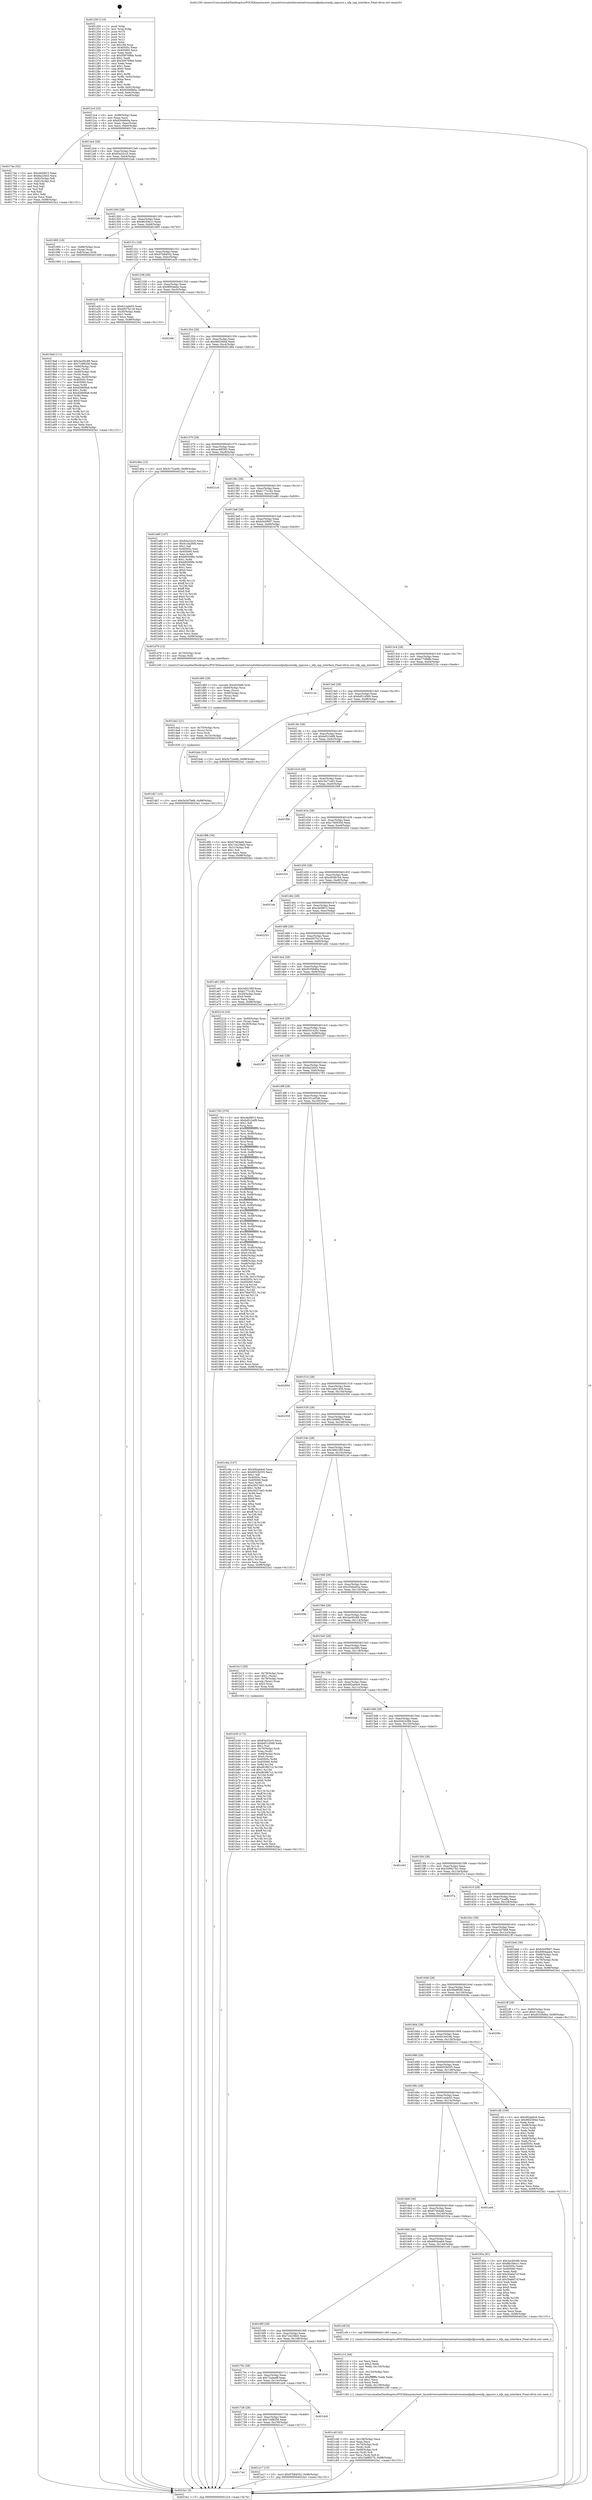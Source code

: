 digraph "0x401250" {
  label = "0x401250 (/mnt/c/Users/mathe/Desktop/tcc/POCII/binaries/extr_linuxdriversnetethernetnetronomenfpnfpcorenfp_cppcore.c_nfp_cpp_interface_Final-ollvm.out::main(0))"
  labelloc = "t"
  node[shape=record]

  Entry [label="",width=0.3,height=0.3,shape=circle,fillcolor=black,style=filled]
  "0x4012c4" [label="{
     0x4012c4 [32]\l
     | [instrs]\l
     &nbsp;&nbsp;0x4012c4 \<+6\>: mov -0x98(%rbp),%eax\l
     &nbsp;&nbsp;0x4012ca \<+2\>: mov %eax,%ecx\l
     &nbsp;&nbsp;0x4012cc \<+6\>: sub $0x82646b0a,%ecx\l
     &nbsp;&nbsp;0x4012d2 \<+6\>: mov %eax,-0xac(%rbp)\l
     &nbsp;&nbsp;0x4012d8 \<+6\>: mov %ecx,-0xb0(%rbp)\l
     &nbsp;&nbsp;0x4012de \<+6\>: je 000000000040174e \<main+0x4fe\>\l
  }"]
  "0x40174e" [label="{
     0x40174e [53]\l
     | [instrs]\l
     &nbsp;&nbsp;0x40174e \<+5\>: mov $0xcfa58f15,%eax\l
     &nbsp;&nbsp;0x401753 \<+5\>: mov $0x9a22643,%ecx\l
     &nbsp;&nbsp;0x401758 \<+6\>: mov -0x92(%rbp),%dl\l
     &nbsp;&nbsp;0x40175e \<+7\>: mov -0x91(%rbp),%sil\l
     &nbsp;&nbsp;0x401765 \<+3\>: mov %dl,%dil\l
     &nbsp;&nbsp;0x401768 \<+3\>: and %sil,%dil\l
     &nbsp;&nbsp;0x40176b \<+3\>: xor %sil,%dl\l
     &nbsp;&nbsp;0x40176e \<+3\>: or %dl,%dil\l
     &nbsp;&nbsp;0x401771 \<+4\>: test $0x1,%dil\l
     &nbsp;&nbsp;0x401775 \<+3\>: cmovne %ecx,%eax\l
     &nbsp;&nbsp;0x401778 \<+6\>: mov %eax,-0x98(%rbp)\l
     &nbsp;&nbsp;0x40177e \<+5\>: jmp 00000000004023a1 \<main+0x1151\>\l
  }"]
  "0x4012e4" [label="{
     0x4012e4 [28]\l
     | [instrs]\l
     &nbsp;&nbsp;0x4012e4 \<+5\>: jmp 00000000004012e9 \<main+0x99\>\l
     &nbsp;&nbsp;0x4012e9 \<+6\>: mov -0xac(%rbp),%eax\l
     &nbsp;&nbsp;0x4012ef \<+5\>: sub $0x83a32cc5,%eax\l
     &nbsp;&nbsp;0x4012f4 \<+6\>: mov %eax,-0xb4(%rbp)\l
     &nbsp;&nbsp;0x4012fa \<+6\>: je 00000000004022ab \<main+0x105b\>\l
  }"]
  "0x4023a1" [label="{
     0x4023a1 [5]\l
     | [instrs]\l
     &nbsp;&nbsp;0x4023a1 \<+5\>: jmp 00000000004012c4 \<main+0x74\>\l
  }"]
  "0x401250" [label="{
     0x401250 [116]\l
     | [instrs]\l
     &nbsp;&nbsp;0x401250 \<+1\>: push %rbp\l
     &nbsp;&nbsp;0x401251 \<+3\>: mov %rsp,%rbp\l
     &nbsp;&nbsp;0x401254 \<+2\>: push %r15\l
     &nbsp;&nbsp;0x401256 \<+2\>: push %r14\l
     &nbsp;&nbsp;0x401258 \<+2\>: push %r13\l
     &nbsp;&nbsp;0x40125a \<+2\>: push %r12\l
     &nbsp;&nbsp;0x40125c \<+1\>: push %rbx\l
     &nbsp;&nbsp;0x40125d \<+7\>: sub $0x168,%rsp\l
     &nbsp;&nbsp;0x401264 \<+7\>: mov 0x40505c,%eax\l
     &nbsp;&nbsp;0x40126b \<+7\>: mov 0x405060,%ecx\l
     &nbsp;&nbsp;0x401272 \<+2\>: mov %eax,%edx\l
     &nbsp;&nbsp;0x401274 \<+6\>: sub $0x509769bb,%edx\l
     &nbsp;&nbsp;0x40127a \<+3\>: sub $0x1,%edx\l
     &nbsp;&nbsp;0x40127d \<+6\>: add $0x509769bb,%edx\l
     &nbsp;&nbsp;0x401283 \<+3\>: imul %edx,%eax\l
     &nbsp;&nbsp;0x401286 \<+3\>: and $0x1,%eax\l
     &nbsp;&nbsp;0x401289 \<+3\>: cmp $0x0,%eax\l
     &nbsp;&nbsp;0x40128c \<+4\>: sete %r8b\l
     &nbsp;&nbsp;0x401290 \<+4\>: and $0x1,%r8b\l
     &nbsp;&nbsp;0x401294 \<+7\>: mov %r8b,-0x92(%rbp)\l
     &nbsp;&nbsp;0x40129b \<+3\>: cmp $0xa,%ecx\l
     &nbsp;&nbsp;0x40129e \<+4\>: setl %r8b\l
     &nbsp;&nbsp;0x4012a2 \<+4\>: and $0x1,%r8b\l
     &nbsp;&nbsp;0x4012a6 \<+7\>: mov %r8b,-0x91(%rbp)\l
     &nbsp;&nbsp;0x4012ad \<+10\>: movl $0x82646b0a,-0x98(%rbp)\l
     &nbsp;&nbsp;0x4012b7 \<+6\>: mov %edi,-0x9c(%rbp)\l
     &nbsp;&nbsp;0x4012bd \<+7\>: mov %rsi,-0xa8(%rbp)\l
  }"]
  Exit [label="",width=0.3,height=0.3,shape=circle,fillcolor=black,style=filled,peripheries=2]
  "0x4022ab" [label="{
     0x4022ab\l
  }", style=dashed]
  "0x401300" [label="{
     0x401300 [28]\l
     | [instrs]\l
     &nbsp;&nbsp;0x401300 \<+5\>: jmp 0000000000401305 \<main+0xb5\>\l
     &nbsp;&nbsp;0x401305 \<+6\>: mov -0xac(%rbp),%eax\l
     &nbsp;&nbsp;0x40130b \<+5\>: sub $0x86c59a1c,%eax\l
     &nbsp;&nbsp;0x401310 \<+6\>: mov %eax,-0xb8(%rbp)\l
     &nbsp;&nbsp;0x401316 \<+6\>: je 0000000000401995 \<main+0x745\>\l
  }"]
  "0x401db7" [label="{
     0x401db7 [15]\l
     | [instrs]\l
     &nbsp;&nbsp;0x401db7 \<+10\>: movl $0x5e3d7b68,-0x98(%rbp)\l
     &nbsp;&nbsp;0x401dc1 \<+5\>: jmp 00000000004023a1 \<main+0x1151\>\l
  }"]
  "0x401995" [label="{
     0x401995 [19]\l
     | [instrs]\l
     &nbsp;&nbsp;0x401995 \<+7\>: mov -0x88(%rbp),%rax\l
     &nbsp;&nbsp;0x40199c \<+3\>: mov (%rax),%rax\l
     &nbsp;&nbsp;0x40199f \<+4\>: mov 0x8(%rax),%rdi\l
     &nbsp;&nbsp;0x4019a3 \<+5\>: call 0000000000401060 \<atoi@plt\>\l
     | [calls]\l
     &nbsp;&nbsp;0x401060 \{1\} (unknown)\l
  }"]
  "0x40131c" [label="{
     0x40131c [28]\l
     | [instrs]\l
     &nbsp;&nbsp;0x40131c \<+5\>: jmp 0000000000401321 \<main+0xd1\>\l
     &nbsp;&nbsp;0x401321 \<+6\>: mov -0xac(%rbp),%eax\l
     &nbsp;&nbsp;0x401327 \<+5\>: sub $0x97b84552,%eax\l
     &nbsp;&nbsp;0x40132c \<+6\>: mov %eax,-0xbc(%rbp)\l
     &nbsp;&nbsp;0x401332 \<+6\>: je 0000000000401a26 \<main+0x7d6\>\l
  }"]
  "0x401da2" [label="{
     0x401da2 [21]\l
     | [instrs]\l
     &nbsp;&nbsp;0x401da2 \<+4\>: mov -0x70(%rbp),%rcx\l
     &nbsp;&nbsp;0x401da6 \<+3\>: mov (%rcx),%rcx\l
     &nbsp;&nbsp;0x401da9 \<+3\>: mov %rcx,%rdi\l
     &nbsp;&nbsp;0x401dac \<+6\>: mov %eax,-0x15c(%rbp)\l
     &nbsp;&nbsp;0x401db2 \<+5\>: call 0000000000401030 \<free@plt\>\l
     | [calls]\l
     &nbsp;&nbsp;0x401030 \{1\} (unknown)\l
  }"]
  "0x401a26" [label="{
     0x401a26 [30]\l
     | [instrs]\l
     &nbsp;&nbsp;0x401a26 \<+5\>: mov $0x61cede55,%eax\l
     &nbsp;&nbsp;0x401a2b \<+5\>: mov $0xd507b119,%ecx\l
     &nbsp;&nbsp;0x401a30 \<+3\>: mov -0x30(%rbp),%edx\l
     &nbsp;&nbsp;0x401a33 \<+3\>: cmp $0x1,%edx\l
     &nbsp;&nbsp;0x401a36 \<+3\>: cmovl %ecx,%eax\l
     &nbsp;&nbsp;0x401a39 \<+6\>: mov %eax,-0x98(%rbp)\l
     &nbsp;&nbsp;0x401a3f \<+5\>: jmp 00000000004023a1 \<main+0x1151\>\l
  }"]
  "0x401338" [label="{
     0x401338 [28]\l
     | [instrs]\l
     &nbsp;&nbsp;0x401338 \<+5\>: jmp 000000000040133d \<main+0xed\>\l
     &nbsp;&nbsp;0x40133d \<+6\>: mov -0xac(%rbp),%eax\l
     &nbsp;&nbsp;0x401343 \<+5\>: sub $0x9f50abbe,%eax\l
     &nbsp;&nbsp;0x401348 \<+6\>: mov %eax,-0xc0(%rbp)\l
     &nbsp;&nbsp;0x40134e \<+6\>: je 0000000000401e8c \<main+0xc3c\>\l
  }"]
  "0x401d85" [label="{
     0x401d85 [29]\l
     | [instrs]\l
     &nbsp;&nbsp;0x401d85 \<+10\>: movabs $0x4030d6,%rdi\l
     &nbsp;&nbsp;0x401d8f \<+4\>: mov -0x60(%rbp),%rcx\l
     &nbsp;&nbsp;0x401d93 \<+2\>: mov %eax,(%rcx)\l
     &nbsp;&nbsp;0x401d95 \<+4\>: mov -0x60(%rbp),%rcx\l
     &nbsp;&nbsp;0x401d99 \<+2\>: mov (%rcx),%esi\l
     &nbsp;&nbsp;0x401d9b \<+2\>: mov $0x0,%al\l
     &nbsp;&nbsp;0x401d9d \<+5\>: call 0000000000401040 \<printf@plt\>\l
     | [calls]\l
     &nbsp;&nbsp;0x401040 \{1\} (unknown)\l
  }"]
  "0x401e8c" [label="{
     0x401e8c\l
  }", style=dashed]
  "0x401354" [label="{
     0x401354 [28]\l
     | [instrs]\l
     &nbsp;&nbsp;0x401354 \<+5\>: jmp 0000000000401359 \<main+0x109\>\l
     &nbsp;&nbsp;0x401359 \<+6\>: mov -0xac(%rbp),%eax\l
     &nbsp;&nbsp;0x40135f \<+5\>: sub $0x9fd2584d,%eax\l
     &nbsp;&nbsp;0x401364 \<+6\>: mov %eax,-0xc4(%rbp)\l
     &nbsp;&nbsp;0x40136a \<+6\>: je 0000000000401d6a \<main+0xb1a\>\l
  }"]
  "0x401c40" [label="{
     0x401c40 [42]\l
     | [instrs]\l
     &nbsp;&nbsp;0x401c40 \<+6\>: mov -0x158(%rbp),%ecx\l
     &nbsp;&nbsp;0x401c46 \<+3\>: imul %eax,%ecx\l
     &nbsp;&nbsp;0x401c49 \<+4\>: mov -0x70(%rbp),%rdi\l
     &nbsp;&nbsp;0x401c4d \<+3\>: mov (%rdi),%rdi\l
     &nbsp;&nbsp;0x401c50 \<+4\>: mov -0x68(%rbp),%r8\l
     &nbsp;&nbsp;0x401c54 \<+3\>: movslq (%r8),%r8\l
     &nbsp;&nbsp;0x401c57 \<+4\>: mov %ecx,(%rdi,%r8,4)\l
     &nbsp;&nbsp;0x401c5b \<+10\>: movl $0x1b689276,-0x98(%rbp)\l
     &nbsp;&nbsp;0x401c65 \<+5\>: jmp 00000000004023a1 \<main+0x1151\>\l
  }"]
  "0x401d6a" [label="{
     0x401d6a [15]\l
     | [instrs]\l
     &nbsp;&nbsp;0x401d6a \<+10\>: movl $0x5c72ce9b,-0x98(%rbp)\l
     &nbsp;&nbsp;0x401d74 \<+5\>: jmp 00000000004023a1 \<main+0x1151\>\l
  }"]
  "0x401370" [label="{
     0x401370 [28]\l
     | [instrs]\l
     &nbsp;&nbsp;0x401370 \<+5\>: jmp 0000000000401375 \<main+0x125\>\l
     &nbsp;&nbsp;0x401375 \<+6\>: mov -0xac(%rbp),%eax\l
     &nbsp;&nbsp;0x40137b \<+5\>: sub $0xac48f283,%eax\l
     &nbsp;&nbsp;0x401380 \<+6\>: mov %eax,-0xc8(%rbp)\l
     &nbsp;&nbsp;0x401386 \<+6\>: je 00000000004021cd \<main+0xf7d\>\l
  }"]
  "0x401c14" [label="{
     0x401c14 [44]\l
     | [instrs]\l
     &nbsp;&nbsp;0x401c14 \<+2\>: xor %ecx,%ecx\l
     &nbsp;&nbsp;0x401c16 \<+5\>: mov $0x2,%edx\l
     &nbsp;&nbsp;0x401c1b \<+6\>: mov %edx,-0x154(%rbp)\l
     &nbsp;&nbsp;0x401c21 \<+1\>: cltd\l
     &nbsp;&nbsp;0x401c22 \<+6\>: mov -0x154(%rbp),%esi\l
     &nbsp;&nbsp;0x401c28 \<+2\>: idiv %esi\l
     &nbsp;&nbsp;0x401c2a \<+6\>: imul $0xfffffffe,%edx,%edx\l
     &nbsp;&nbsp;0x401c30 \<+3\>: sub $0x1,%ecx\l
     &nbsp;&nbsp;0x401c33 \<+2\>: sub %ecx,%edx\l
     &nbsp;&nbsp;0x401c35 \<+6\>: mov %edx,-0x158(%rbp)\l
     &nbsp;&nbsp;0x401c3b \<+5\>: call 0000000000401160 \<next_i\>\l
     | [calls]\l
     &nbsp;&nbsp;0x401160 \{1\} (/mnt/c/Users/mathe/Desktop/tcc/POCII/binaries/extr_linuxdriversnetethernetnetronomenfpnfpcorenfp_cppcore.c_nfp_cpp_interface_Final-ollvm.out::next_i)\l
  }"]
  "0x4021cd" [label="{
     0x4021cd\l
  }", style=dashed]
  "0x40138c" [label="{
     0x40138c [28]\l
     | [instrs]\l
     &nbsp;&nbsp;0x40138c \<+5\>: jmp 0000000000401391 \<main+0x141\>\l
     &nbsp;&nbsp;0x401391 \<+6\>: mov -0xac(%rbp),%eax\l
     &nbsp;&nbsp;0x401397 \<+5\>: sub $0xb177c182,%eax\l
     &nbsp;&nbsp;0x40139c \<+6\>: mov %eax,-0xcc(%rbp)\l
     &nbsp;&nbsp;0x4013a2 \<+6\>: je 0000000000401a80 \<main+0x830\>\l
  }"]
  "0x401b30" [label="{
     0x401b30 [172]\l
     | [instrs]\l
     &nbsp;&nbsp;0x401b30 \<+5\>: mov $0x83a32cc5,%ecx\l
     &nbsp;&nbsp;0x401b35 \<+5\>: mov $0xbd514569,%edx\l
     &nbsp;&nbsp;0x401b3a \<+3\>: mov $0x1,%sil\l
     &nbsp;&nbsp;0x401b3d \<+4\>: mov -0x70(%rbp),%rdi\l
     &nbsp;&nbsp;0x401b41 \<+3\>: mov %rax,(%rdi)\l
     &nbsp;&nbsp;0x401b44 \<+4\>: mov -0x68(%rbp),%rax\l
     &nbsp;&nbsp;0x401b48 \<+6\>: movl $0x0,(%rax)\l
     &nbsp;&nbsp;0x401b4e \<+8\>: mov 0x40505c,%r8d\l
     &nbsp;&nbsp;0x401b56 \<+8\>: mov 0x405060,%r9d\l
     &nbsp;&nbsp;0x401b5e \<+3\>: mov %r8d,%r10d\l
     &nbsp;&nbsp;0x401b61 \<+7\>: add $0xd639b7c2,%r10d\l
     &nbsp;&nbsp;0x401b68 \<+4\>: sub $0x1,%r10d\l
     &nbsp;&nbsp;0x401b6c \<+7\>: sub $0xd639b7c2,%r10d\l
     &nbsp;&nbsp;0x401b73 \<+4\>: imul %r10d,%r8d\l
     &nbsp;&nbsp;0x401b77 \<+4\>: and $0x1,%r8d\l
     &nbsp;&nbsp;0x401b7b \<+4\>: cmp $0x0,%r8d\l
     &nbsp;&nbsp;0x401b7f \<+4\>: sete %r11b\l
     &nbsp;&nbsp;0x401b83 \<+4\>: cmp $0xa,%r9d\l
     &nbsp;&nbsp;0x401b87 \<+3\>: setl %bl\l
     &nbsp;&nbsp;0x401b8a \<+3\>: mov %r11b,%r14b\l
     &nbsp;&nbsp;0x401b8d \<+4\>: xor $0xff,%r14b\l
     &nbsp;&nbsp;0x401b91 \<+3\>: mov %bl,%r15b\l
     &nbsp;&nbsp;0x401b94 \<+4\>: xor $0xff,%r15b\l
     &nbsp;&nbsp;0x401b98 \<+4\>: xor $0x1,%sil\l
     &nbsp;&nbsp;0x401b9c \<+3\>: mov %r14b,%r12b\l
     &nbsp;&nbsp;0x401b9f \<+4\>: and $0xff,%r12b\l
     &nbsp;&nbsp;0x401ba3 \<+3\>: and %sil,%r11b\l
     &nbsp;&nbsp;0x401ba6 \<+3\>: mov %r15b,%r13b\l
     &nbsp;&nbsp;0x401ba9 \<+4\>: and $0xff,%r13b\l
     &nbsp;&nbsp;0x401bad \<+3\>: and %sil,%bl\l
     &nbsp;&nbsp;0x401bb0 \<+3\>: or %r11b,%r12b\l
     &nbsp;&nbsp;0x401bb3 \<+3\>: or %bl,%r13b\l
     &nbsp;&nbsp;0x401bb6 \<+3\>: xor %r13b,%r12b\l
     &nbsp;&nbsp;0x401bb9 \<+3\>: or %r15b,%r14b\l
     &nbsp;&nbsp;0x401bbc \<+4\>: xor $0xff,%r14b\l
     &nbsp;&nbsp;0x401bc0 \<+4\>: or $0x1,%sil\l
     &nbsp;&nbsp;0x401bc4 \<+3\>: and %sil,%r14b\l
     &nbsp;&nbsp;0x401bc7 \<+3\>: or %r14b,%r12b\l
     &nbsp;&nbsp;0x401bca \<+4\>: test $0x1,%r12b\l
     &nbsp;&nbsp;0x401bce \<+3\>: cmovne %edx,%ecx\l
     &nbsp;&nbsp;0x401bd1 \<+6\>: mov %ecx,-0x98(%rbp)\l
     &nbsp;&nbsp;0x401bd7 \<+5\>: jmp 00000000004023a1 \<main+0x1151\>\l
  }"]
  "0x401a80" [label="{
     0x401a80 [147]\l
     | [instrs]\l
     &nbsp;&nbsp;0x401a80 \<+5\>: mov $0x83a32cc5,%eax\l
     &nbsp;&nbsp;0x401a85 \<+5\>: mov $0x41da26f4,%ecx\l
     &nbsp;&nbsp;0x401a8a \<+2\>: mov $0x1,%dl\l
     &nbsp;&nbsp;0x401a8c \<+7\>: mov 0x40505c,%esi\l
     &nbsp;&nbsp;0x401a93 \<+7\>: mov 0x405060,%edi\l
     &nbsp;&nbsp;0x401a9a \<+3\>: mov %esi,%r8d\l
     &nbsp;&nbsp;0x401a9d \<+7\>: add $0xbf05098c,%r8d\l
     &nbsp;&nbsp;0x401aa4 \<+4\>: sub $0x1,%r8d\l
     &nbsp;&nbsp;0x401aa8 \<+7\>: sub $0xbf05098c,%r8d\l
     &nbsp;&nbsp;0x401aaf \<+4\>: imul %r8d,%esi\l
     &nbsp;&nbsp;0x401ab3 \<+3\>: and $0x1,%esi\l
     &nbsp;&nbsp;0x401ab6 \<+3\>: cmp $0x0,%esi\l
     &nbsp;&nbsp;0x401ab9 \<+4\>: sete %r9b\l
     &nbsp;&nbsp;0x401abd \<+3\>: cmp $0xa,%edi\l
     &nbsp;&nbsp;0x401ac0 \<+4\>: setl %r10b\l
     &nbsp;&nbsp;0x401ac4 \<+3\>: mov %r9b,%r11b\l
     &nbsp;&nbsp;0x401ac7 \<+4\>: xor $0xff,%r11b\l
     &nbsp;&nbsp;0x401acb \<+3\>: mov %r10b,%bl\l
     &nbsp;&nbsp;0x401ace \<+3\>: xor $0xff,%bl\l
     &nbsp;&nbsp;0x401ad1 \<+3\>: xor $0x0,%dl\l
     &nbsp;&nbsp;0x401ad4 \<+3\>: mov %r11b,%r14b\l
     &nbsp;&nbsp;0x401ad7 \<+4\>: and $0x0,%r14b\l
     &nbsp;&nbsp;0x401adb \<+3\>: and %dl,%r9b\l
     &nbsp;&nbsp;0x401ade \<+3\>: mov %bl,%r15b\l
     &nbsp;&nbsp;0x401ae1 \<+4\>: and $0x0,%r15b\l
     &nbsp;&nbsp;0x401ae5 \<+3\>: and %dl,%r10b\l
     &nbsp;&nbsp;0x401ae8 \<+3\>: or %r9b,%r14b\l
     &nbsp;&nbsp;0x401aeb \<+3\>: or %r10b,%r15b\l
     &nbsp;&nbsp;0x401aee \<+3\>: xor %r15b,%r14b\l
     &nbsp;&nbsp;0x401af1 \<+3\>: or %bl,%r11b\l
     &nbsp;&nbsp;0x401af4 \<+4\>: xor $0xff,%r11b\l
     &nbsp;&nbsp;0x401af8 \<+3\>: or $0x0,%dl\l
     &nbsp;&nbsp;0x401afb \<+3\>: and %dl,%r11b\l
     &nbsp;&nbsp;0x401afe \<+3\>: or %r11b,%r14b\l
     &nbsp;&nbsp;0x401b01 \<+4\>: test $0x1,%r14b\l
     &nbsp;&nbsp;0x401b05 \<+3\>: cmovne %ecx,%eax\l
     &nbsp;&nbsp;0x401b08 \<+6\>: mov %eax,-0x98(%rbp)\l
     &nbsp;&nbsp;0x401b0e \<+5\>: jmp 00000000004023a1 \<main+0x1151\>\l
  }"]
  "0x4013a8" [label="{
     0x4013a8 [28]\l
     | [instrs]\l
     &nbsp;&nbsp;0x4013a8 \<+5\>: jmp 00000000004013ad \<main+0x15d\>\l
     &nbsp;&nbsp;0x4013ad \<+6\>: mov -0xac(%rbp),%eax\l
     &nbsp;&nbsp;0x4013b3 \<+5\>: sub $0xb5e5f607,%eax\l
     &nbsp;&nbsp;0x4013b8 \<+6\>: mov %eax,-0xd0(%rbp)\l
     &nbsp;&nbsp;0x4013be \<+6\>: je 0000000000401d79 \<main+0xb29\>\l
  }"]
  "0x401744" [label="{
     0x401744\l
  }", style=dashed]
  "0x401d79" [label="{
     0x401d79 [12]\l
     | [instrs]\l
     &nbsp;&nbsp;0x401d79 \<+4\>: mov -0x70(%rbp),%rax\l
     &nbsp;&nbsp;0x401d7d \<+3\>: mov (%rax),%rdi\l
     &nbsp;&nbsp;0x401d80 \<+5\>: call 0000000000401240 \<nfp_cpp_interface\>\l
     | [calls]\l
     &nbsp;&nbsp;0x401240 \{1\} (/mnt/c/Users/mathe/Desktop/tcc/POCII/binaries/extr_linuxdriversnetethernetnetronomenfpnfpcorenfp_cppcore.c_nfp_cpp_interface_Final-ollvm.out::nfp_cpp_interface)\l
  }"]
  "0x4013c4" [label="{
     0x4013c4 [28]\l
     | [instrs]\l
     &nbsp;&nbsp;0x4013c4 \<+5\>: jmp 00000000004013c9 \<main+0x179\>\l
     &nbsp;&nbsp;0x4013c9 \<+6\>: mov -0xac(%rbp),%eax\l
     &nbsp;&nbsp;0x4013cf \<+5\>: sub $0xb773fb8b,%eax\l
     &nbsp;&nbsp;0x4013d4 \<+6\>: mov %eax,-0xd4(%rbp)\l
     &nbsp;&nbsp;0x4013da \<+6\>: je 000000000040212e \<main+0xede\>\l
  }"]
  "0x401a17" [label="{
     0x401a17 [15]\l
     | [instrs]\l
     &nbsp;&nbsp;0x401a17 \<+10\>: movl $0x97b84552,-0x98(%rbp)\l
     &nbsp;&nbsp;0x401a21 \<+5\>: jmp 00000000004023a1 \<main+0x1151\>\l
  }"]
  "0x40212e" [label="{
     0x40212e\l
  }", style=dashed]
  "0x4013e0" [label="{
     0x4013e0 [28]\l
     | [instrs]\l
     &nbsp;&nbsp;0x4013e0 \<+5\>: jmp 00000000004013e5 \<main+0x195\>\l
     &nbsp;&nbsp;0x4013e5 \<+6\>: mov -0xac(%rbp),%eax\l
     &nbsp;&nbsp;0x4013eb \<+5\>: sub $0xbd514569,%eax\l
     &nbsp;&nbsp;0x4013f0 \<+6\>: mov %eax,-0xd8(%rbp)\l
     &nbsp;&nbsp;0x4013f6 \<+6\>: je 0000000000401bdc \<main+0x98c\>\l
  }"]
  "0x401728" [label="{
     0x401728 [28]\l
     | [instrs]\l
     &nbsp;&nbsp;0x401728 \<+5\>: jmp 000000000040172d \<main+0x4dd\>\l
     &nbsp;&nbsp;0x40172d \<+6\>: mov -0xac(%rbp),%eax\l
     &nbsp;&nbsp;0x401733 \<+5\>: sub $0x7c4f8358,%eax\l
     &nbsp;&nbsp;0x401738 \<+6\>: mov %eax,-0x150(%rbp)\l
     &nbsp;&nbsp;0x40173e \<+6\>: je 0000000000401a17 \<main+0x7c7\>\l
  }"]
  "0x401bdc" [label="{
     0x401bdc [15]\l
     | [instrs]\l
     &nbsp;&nbsp;0x401bdc \<+10\>: movl $0x5c72ce9b,-0x98(%rbp)\l
     &nbsp;&nbsp;0x401be6 \<+5\>: jmp 00000000004023a1 \<main+0x1151\>\l
  }"]
  "0x4013fc" [label="{
     0x4013fc [28]\l
     | [instrs]\l
     &nbsp;&nbsp;0x4013fc \<+5\>: jmp 0000000000401401 \<main+0x1b1\>\l
     &nbsp;&nbsp;0x401401 \<+6\>: mov -0xac(%rbp),%eax\l
     &nbsp;&nbsp;0x401407 \<+5\>: sub $0xbd51b4f9,%eax\l
     &nbsp;&nbsp;0x40140c \<+6\>: mov %eax,-0xdc(%rbp)\l
     &nbsp;&nbsp;0x401412 \<+6\>: je 00000000004018fb \<main+0x6ab\>\l
  }"]
  "0x401dc6" [label="{
     0x401dc6\l
  }", style=dashed]
  "0x4018fb" [label="{
     0x4018fb [30]\l
     | [instrs]\l
     &nbsp;&nbsp;0x4018fb \<+5\>: mov $0x67464afd,%eax\l
     &nbsp;&nbsp;0x401900 \<+5\>: mov $0x724238d3,%ecx\l
     &nbsp;&nbsp;0x401905 \<+3\>: mov -0x31(%rbp),%dl\l
     &nbsp;&nbsp;0x401908 \<+3\>: test $0x1,%dl\l
     &nbsp;&nbsp;0x40190b \<+3\>: cmovne %ecx,%eax\l
     &nbsp;&nbsp;0x40190e \<+6\>: mov %eax,-0x98(%rbp)\l
     &nbsp;&nbsp;0x401914 \<+5\>: jmp 00000000004023a1 \<main+0x1151\>\l
  }"]
  "0x401418" [label="{
     0x401418 [28]\l
     | [instrs]\l
     &nbsp;&nbsp;0x401418 \<+5\>: jmp 000000000040141d \<main+0x1cd\>\l
     &nbsp;&nbsp;0x40141d \<+6\>: mov -0xac(%rbp),%eax\l
     &nbsp;&nbsp;0x401423 \<+5\>: sub $0xc5a71a83,%eax\l
     &nbsp;&nbsp;0x401428 \<+6\>: mov %eax,-0xe0(%rbp)\l
     &nbsp;&nbsp;0x40142e \<+6\>: je 0000000000401f06 \<main+0xcb6\>\l
  }"]
  "0x40170c" [label="{
     0x40170c [28]\l
     | [instrs]\l
     &nbsp;&nbsp;0x40170c \<+5\>: jmp 0000000000401711 \<main+0x4c1\>\l
     &nbsp;&nbsp;0x401711 \<+6\>: mov -0xac(%rbp),%eax\l
     &nbsp;&nbsp;0x401717 \<+5\>: sub $0x72a4aeff,%eax\l
     &nbsp;&nbsp;0x40171c \<+6\>: mov %eax,-0x14c(%rbp)\l
     &nbsp;&nbsp;0x401722 \<+6\>: je 0000000000401dc6 \<main+0xb76\>\l
  }"]
  "0x401f06" [label="{
     0x401f06\l
  }", style=dashed]
  "0x401434" [label="{
     0x401434 [28]\l
     | [instrs]\l
     &nbsp;&nbsp;0x401434 \<+5\>: jmp 0000000000401439 \<main+0x1e9\>\l
     &nbsp;&nbsp;0x401439 \<+6\>: mov -0xac(%rbp),%eax\l
     &nbsp;&nbsp;0x40143f \<+5\>: sub $0xc7b0930d,%eax\l
     &nbsp;&nbsp;0x401444 \<+6\>: mov %eax,-0xe4(%rbp)\l
     &nbsp;&nbsp;0x40144a \<+6\>: je 0000000000401f24 \<main+0xcd4\>\l
  }"]
  "0x401919" [label="{
     0x401919\l
  }", style=dashed]
  "0x401f24" [label="{
     0x401f24\l
  }", style=dashed]
  "0x401450" [label="{
     0x401450 [28]\l
     | [instrs]\l
     &nbsp;&nbsp;0x401450 \<+5\>: jmp 0000000000401455 \<main+0x205\>\l
     &nbsp;&nbsp;0x401455 \<+6\>: mov -0xac(%rbp),%eax\l
     &nbsp;&nbsp;0x40145b \<+5\>: sub $0xc830b7e4,%eax\l
     &nbsp;&nbsp;0x401460 \<+6\>: mov %eax,-0xe8(%rbp)\l
     &nbsp;&nbsp;0x401466 \<+6\>: je 00000000004021eb \<main+0xf9b\>\l
  }"]
  "0x4016f0" [label="{
     0x4016f0 [28]\l
     | [instrs]\l
     &nbsp;&nbsp;0x4016f0 \<+5\>: jmp 00000000004016f5 \<main+0x4a5\>\l
     &nbsp;&nbsp;0x4016f5 \<+6\>: mov -0xac(%rbp),%eax\l
     &nbsp;&nbsp;0x4016fb \<+5\>: sub $0x724238d3,%eax\l
     &nbsp;&nbsp;0x401700 \<+6\>: mov %eax,-0x148(%rbp)\l
     &nbsp;&nbsp;0x401706 \<+6\>: je 0000000000401919 \<main+0x6c9\>\l
  }"]
  "0x4021eb" [label="{
     0x4021eb\l
  }", style=dashed]
  "0x40146c" [label="{
     0x40146c [28]\l
     | [instrs]\l
     &nbsp;&nbsp;0x40146c \<+5\>: jmp 0000000000401471 \<main+0x221\>\l
     &nbsp;&nbsp;0x401471 \<+6\>: mov -0xac(%rbp),%eax\l
     &nbsp;&nbsp;0x401477 \<+5\>: sub $0xcfa58f15,%eax\l
     &nbsp;&nbsp;0x40147c \<+6\>: mov %eax,-0xec(%rbp)\l
     &nbsp;&nbsp;0x401482 \<+6\>: je 0000000000402233 \<main+0xfe3\>\l
  }"]
  "0x401c0f" [label="{
     0x401c0f [5]\l
     | [instrs]\l
     &nbsp;&nbsp;0x401c0f \<+5\>: call 0000000000401160 \<next_i\>\l
     | [calls]\l
     &nbsp;&nbsp;0x401160 \{1\} (/mnt/c/Users/mathe/Desktop/tcc/POCII/binaries/extr_linuxdriversnetethernetnetronomenfpnfpcorenfp_cppcore.c_nfp_cpp_interface_Final-ollvm.out::next_i)\l
  }"]
  "0x402233" [label="{
     0x402233\l
  }", style=dashed]
  "0x401488" [label="{
     0x401488 [28]\l
     | [instrs]\l
     &nbsp;&nbsp;0x401488 \<+5\>: jmp 000000000040148d \<main+0x23d\>\l
     &nbsp;&nbsp;0x40148d \<+6\>: mov -0xac(%rbp),%eax\l
     &nbsp;&nbsp;0x401493 \<+5\>: sub $0xd507b119,%eax\l
     &nbsp;&nbsp;0x401498 \<+6\>: mov %eax,-0xf0(%rbp)\l
     &nbsp;&nbsp;0x40149e \<+6\>: je 0000000000401a62 \<main+0x812\>\l
  }"]
  "0x4019a8" [label="{
     0x4019a8 [111]\l
     | [instrs]\l
     &nbsp;&nbsp;0x4019a8 \<+5\>: mov $0x3ac95c89,%ecx\l
     &nbsp;&nbsp;0x4019ad \<+5\>: mov $0x7c4f8358,%edx\l
     &nbsp;&nbsp;0x4019b2 \<+4\>: mov -0x80(%rbp),%rdi\l
     &nbsp;&nbsp;0x4019b6 \<+2\>: mov %eax,(%rdi)\l
     &nbsp;&nbsp;0x4019b8 \<+4\>: mov -0x80(%rbp),%rdi\l
     &nbsp;&nbsp;0x4019bc \<+2\>: mov (%rdi),%eax\l
     &nbsp;&nbsp;0x4019be \<+3\>: mov %eax,-0x30(%rbp)\l
     &nbsp;&nbsp;0x4019c1 \<+7\>: mov 0x40505c,%eax\l
     &nbsp;&nbsp;0x4019c8 \<+7\>: mov 0x405060,%esi\l
     &nbsp;&nbsp;0x4019cf \<+3\>: mov %eax,%r8d\l
     &nbsp;&nbsp;0x4019d2 \<+7\>: add $0xd2b60fa8,%r8d\l
     &nbsp;&nbsp;0x4019d9 \<+4\>: sub $0x1,%r8d\l
     &nbsp;&nbsp;0x4019dd \<+7\>: sub $0xd2b60fa8,%r8d\l
     &nbsp;&nbsp;0x4019e4 \<+4\>: imul %r8d,%eax\l
     &nbsp;&nbsp;0x4019e8 \<+3\>: and $0x1,%eax\l
     &nbsp;&nbsp;0x4019eb \<+3\>: cmp $0x0,%eax\l
     &nbsp;&nbsp;0x4019ee \<+4\>: sete %r9b\l
     &nbsp;&nbsp;0x4019f2 \<+3\>: cmp $0xa,%esi\l
     &nbsp;&nbsp;0x4019f5 \<+4\>: setl %r10b\l
     &nbsp;&nbsp;0x4019f9 \<+3\>: mov %r9b,%r11b\l
     &nbsp;&nbsp;0x4019fc \<+3\>: and %r10b,%r11b\l
     &nbsp;&nbsp;0x4019ff \<+3\>: xor %r10b,%r9b\l
     &nbsp;&nbsp;0x401a02 \<+3\>: or %r9b,%r11b\l
     &nbsp;&nbsp;0x401a05 \<+4\>: test $0x1,%r11b\l
     &nbsp;&nbsp;0x401a09 \<+3\>: cmovne %edx,%ecx\l
     &nbsp;&nbsp;0x401a0c \<+6\>: mov %ecx,-0x98(%rbp)\l
     &nbsp;&nbsp;0x401a12 \<+5\>: jmp 00000000004023a1 \<main+0x1151\>\l
  }"]
  "0x401a62" [label="{
     0x401a62 [30]\l
     | [instrs]\l
     &nbsp;&nbsp;0x401a62 \<+5\>: mov $0x34921f0f,%eax\l
     &nbsp;&nbsp;0x401a67 \<+5\>: mov $0xb177c182,%ecx\l
     &nbsp;&nbsp;0x401a6c \<+3\>: mov -0x30(%rbp),%edx\l
     &nbsp;&nbsp;0x401a6f \<+3\>: cmp $0x0,%edx\l
     &nbsp;&nbsp;0x401a72 \<+3\>: cmove %ecx,%eax\l
     &nbsp;&nbsp;0x401a75 \<+6\>: mov %eax,-0x98(%rbp)\l
     &nbsp;&nbsp;0x401a7b \<+5\>: jmp 00000000004023a1 \<main+0x1151\>\l
  }"]
  "0x4014a4" [label="{
     0x4014a4 [28]\l
     | [instrs]\l
     &nbsp;&nbsp;0x4014a4 \<+5\>: jmp 00000000004014a9 \<main+0x259\>\l
     &nbsp;&nbsp;0x4014a9 \<+6\>: mov -0xac(%rbp),%eax\l
     &nbsp;&nbsp;0x4014af \<+5\>: sub $0xd5358d6a,%eax\l
     &nbsp;&nbsp;0x4014b4 \<+6\>: mov %eax,-0xf4(%rbp)\l
     &nbsp;&nbsp;0x4014ba \<+6\>: je 000000000040221b \<main+0xfcb\>\l
  }"]
  "0x4016d4" [label="{
     0x4016d4 [28]\l
     | [instrs]\l
     &nbsp;&nbsp;0x4016d4 \<+5\>: jmp 00000000004016d9 \<main+0x489\>\l
     &nbsp;&nbsp;0x4016d9 \<+6\>: mov -0xac(%rbp),%eax\l
     &nbsp;&nbsp;0x4016df \<+5\>: sub $0x6904aab4,%eax\l
     &nbsp;&nbsp;0x4016e4 \<+6\>: mov %eax,-0x144(%rbp)\l
     &nbsp;&nbsp;0x4016ea \<+6\>: je 0000000000401c0f \<main+0x9bf\>\l
  }"]
  "0x40221b" [label="{
     0x40221b [24]\l
     | [instrs]\l
     &nbsp;&nbsp;0x40221b \<+7\>: mov -0x90(%rbp),%rax\l
     &nbsp;&nbsp;0x402222 \<+2\>: mov (%rax),%eax\l
     &nbsp;&nbsp;0x402224 \<+4\>: lea -0x28(%rbp),%rsp\l
     &nbsp;&nbsp;0x402228 \<+1\>: pop %rbx\l
     &nbsp;&nbsp;0x402229 \<+2\>: pop %r12\l
     &nbsp;&nbsp;0x40222b \<+2\>: pop %r13\l
     &nbsp;&nbsp;0x40222d \<+2\>: pop %r14\l
     &nbsp;&nbsp;0x40222f \<+2\>: pop %r15\l
     &nbsp;&nbsp;0x402231 \<+1\>: pop %rbp\l
     &nbsp;&nbsp;0x402232 \<+1\>: ret\l
  }"]
  "0x4014c0" [label="{
     0x4014c0 [28]\l
     | [instrs]\l
     &nbsp;&nbsp;0x4014c0 \<+5\>: jmp 00000000004014c5 \<main+0x275\>\l
     &nbsp;&nbsp;0x4014c5 \<+6\>: mov -0xac(%rbp),%eax\l
     &nbsp;&nbsp;0x4014cb \<+5\>: sub $0xf161425c,%eax\l
     &nbsp;&nbsp;0x4014d0 \<+6\>: mov %eax,-0xf8(%rbp)\l
     &nbsp;&nbsp;0x4014d6 \<+6\>: je 0000000000402337 \<main+0x10e7\>\l
  }"]
  "0x40193a" [label="{
     0x40193a [91]\l
     | [instrs]\l
     &nbsp;&nbsp;0x40193a \<+5\>: mov $0x3ac95c89,%eax\l
     &nbsp;&nbsp;0x40193f \<+5\>: mov $0x86c59a1c,%ecx\l
     &nbsp;&nbsp;0x401944 \<+7\>: mov 0x40505c,%edx\l
     &nbsp;&nbsp;0x40194b \<+7\>: mov 0x405060,%esi\l
     &nbsp;&nbsp;0x401952 \<+2\>: mov %edx,%edi\l
     &nbsp;&nbsp;0x401954 \<+6\>: add $0x30a6d7cf,%edi\l
     &nbsp;&nbsp;0x40195a \<+3\>: sub $0x1,%edi\l
     &nbsp;&nbsp;0x40195d \<+6\>: sub $0x30a6d7cf,%edi\l
     &nbsp;&nbsp;0x401963 \<+3\>: imul %edi,%edx\l
     &nbsp;&nbsp;0x401966 \<+3\>: and $0x1,%edx\l
     &nbsp;&nbsp;0x401969 \<+3\>: cmp $0x0,%edx\l
     &nbsp;&nbsp;0x40196c \<+4\>: sete %r8b\l
     &nbsp;&nbsp;0x401970 \<+3\>: cmp $0xa,%esi\l
     &nbsp;&nbsp;0x401973 \<+4\>: setl %r9b\l
     &nbsp;&nbsp;0x401977 \<+3\>: mov %r8b,%r10b\l
     &nbsp;&nbsp;0x40197a \<+3\>: and %r9b,%r10b\l
     &nbsp;&nbsp;0x40197d \<+3\>: xor %r9b,%r8b\l
     &nbsp;&nbsp;0x401980 \<+3\>: or %r8b,%r10b\l
     &nbsp;&nbsp;0x401983 \<+4\>: test $0x1,%r10b\l
     &nbsp;&nbsp;0x401987 \<+3\>: cmovne %ecx,%eax\l
     &nbsp;&nbsp;0x40198a \<+6\>: mov %eax,-0x98(%rbp)\l
     &nbsp;&nbsp;0x401990 \<+5\>: jmp 00000000004023a1 \<main+0x1151\>\l
  }"]
  "0x402337" [label="{
     0x402337\l
  }", style=dashed]
  "0x4014dc" [label="{
     0x4014dc [28]\l
     | [instrs]\l
     &nbsp;&nbsp;0x4014dc \<+5\>: jmp 00000000004014e1 \<main+0x291\>\l
     &nbsp;&nbsp;0x4014e1 \<+6\>: mov -0xac(%rbp),%eax\l
     &nbsp;&nbsp;0x4014e7 \<+5\>: sub $0x9a22643,%eax\l
     &nbsp;&nbsp;0x4014ec \<+6\>: mov %eax,-0xfc(%rbp)\l
     &nbsp;&nbsp;0x4014f2 \<+6\>: je 0000000000401783 \<main+0x533\>\l
  }"]
  "0x4016b8" [label="{
     0x4016b8 [28]\l
     | [instrs]\l
     &nbsp;&nbsp;0x4016b8 \<+5\>: jmp 00000000004016bd \<main+0x46d\>\l
     &nbsp;&nbsp;0x4016bd \<+6\>: mov -0xac(%rbp),%eax\l
     &nbsp;&nbsp;0x4016c3 \<+5\>: sub $0x67464afd,%eax\l
     &nbsp;&nbsp;0x4016c8 \<+6\>: mov %eax,-0x140(%rbp)\l
     &nbsp;&nbsp;0x4016ce \<+6\>: je 000000000040193a \<main+0x6ea\>\l
  }"]
  "0x401783" [label="{
     0x401783 [376]\l
     | [instrs]\l
     &nbsp;&nbsp;0x401783 \<+5\>: mov $0xcfa58f15,%eax\l
     &nbsp;&nbsp;0x401788 \<+5\>: mov $0xbd51b4f9,%ecx\l
     &nbsp;&nbsp;0x40178d \<+2\>: mov $0x1,%dl\l
     &nbsp;&nbsp;0x40178f \<+3\>: mov %rsp,%rsi\l
     &nbsp;&nbsp;0x401792 \<+4\>: add $0xfffffffffffffff0,%rsi\l
     &nbsp;&nbsp;0x401796 \<+3\>: mov %rsi,%rsp\l
     &nbsp;&nbsp;0x401799 \<+7\>: mov %rsi,-0x90(%rbp)\l
     &nbsp;&nbsp;0x4017a0 \<+3\>: mov %rsp,%rsi\l
     &nbsp;&nbsp;0x4017a3 \<+4\>: add $0xfffffffffffffff0,%rsi\l
     &nbsp;&nbsp;0x4017a7 \<+3\>: mov %rsi,%rsp\l
     &nbsp;&nbsp;0x4017aa \<+3\>: mov %rsp,%rdi\l
     &nbsp;&nbsp;0x4017ad \<+4\>: add $0xfffffffffffffff0,%rdi\l
     &nbsp;&nbsp;0x4017b1 \<+3\>: mov %rdi,%rsp\l
     &nbsp;&nbsp;0x4017b4 \<+7\>: mov %rdi,-0x88(%rbp)\l
     &nbsp;&nbsp;0x4017bb \<+3\>: mov %rsp,%rdi\l
     &nbsp;&nbsp;0x4017be \<+4\>: add $0xfffffffffffffff0,%rdi\l
     &nbsp;&nbsp;0x4017c2 \<+3\>: mov %rdi,%rsp\l
     &nbsp;&nbsp;0x4017c5 \<+4\>: mov %rdi,-0x80(%rbp)\l
     &nbsp;&nbsp;0x4017c9 \<+3\>: mov %rsp,%rdi\l
     &nbsp;&nbsp;0x4017cc \<+4\>: add $0xfffffffffffffff0,%rdi\l
     &nbsp;&nbsp;0x4017d0 \<+3\>: mov %rdi,%rsp\l
     &nbsp;&nbsp;0x4017d3 \<+4\>: mov %rdi,-0x78(%rbp)\l
     &nbsp;&nbsp;0x4017d7 \<+3\>: mov %rsp,%rdi\l
     &nbsp;&nbsp;0x4017da \<+4\>: add $0xfffffffffffffff0,%rdi\l
     &nbsp;&nbsp;0x4017de \<+3\>: mov %rdi,%rsp\l
     &nbsp;&nbsp;0x4017e1 \<+4\>: mov %rdi,-0x70(%rbp)\l
     &nbsp;&nbsp;0x4017e5 \<+3\>: mov %rsp,%rdi\l
     &nbsp;&nbsp;0x4017e8 \<+4\>: add $0xfffffffffffffff0,%rdi\l
     &nbsp;&nbsp;0x4017ec \<+3\>: mov %rdi,%rsp\l
     &nbsp;&nbsp;0x4017ef \<+4\>: mov %rdi,-0x68(%rbp)\l
     &nbsp;&nbsp;0x4017f3 \<+3\>: mov %rsp,%rdi\l
     &nbsp;&nbsp;0x4017f6 \<+4\>: add $0xfffffffffffffff0,%rdi\l
     &nbsp;&nbsp;0x4017fa \<+3\>: mov %rdi,%rsp\l
     &nbsp;&nbsp;0x4017fd \<+4\>: mov %rdi,-0x60(%rbp)\l
     &nbsp;&nbsp;0x401801 \<+3\>: mov %rsp,%rdi\l
     &nbsp;&nbsp;0x401804 \<+4\>: add $0xfffffffffffffff0,%rdi\l
     &nbsp;&nbsp;0x401808 \<+3\>: mov %rdi,%rsp\l
     &nbsp;&nbsp;0x40180b \<+4\>: mov %rdi,-0x58(%rbp)\l
     &nbsp;&nbsp;0x40180f \<+3\>: mov %rsp,%rdi\l
     &nbsp;&nbsp;0x401812 \<+4\>: add $0xfffffffffffffff0,%rdi\l
     &nbsp;&nbsp;0x401816 \<+3\>: mov %rdi,%rsp\l
     &nbsp;&nbsp;0x401819 \<+4\>: mov %rdi,-0x50(%rbp)\l
     &nbsp;&nbsp;0x40181d \<+3\>: mov %rsp,%rdi\l
     &nbsp;&nbsp;0x401820 \<+4\>: add $0xfffffffffffffff0,%rdi\l
     &nbsp;&nbsp;0x401824 \<+3\>: mov %rdi,%rsp\l
     &nbsp;&nbsp;0x401827 \<+4\>: mov %rdi,-0x48(%rbp)\l
     &nbsp;&nbsp;0x40182b \<+3\>: mov %rsp,%rdi\l
     &nbsp;&nbsp;0x40182e \<+4\>: add $0xfffffffffffffff0,%rdi\l
     &nbsp;&nbsp;0x401832 \<+3\>: mov %rdi,%rsp\l
     &nbsp;&nbsp;0x401835 \<+4\>: mov %rdi,-0x40(%rbp)\l
     &nbsp;&nbsp;0x401839 \<+7\>: mov -0x90(%rbp),%rdi\l
     &nbsp;&nbsp;0x401840 \<+6\>: movl $0x0,(%rdi)\l
     &nbsp;&nbsp;0x401846 \<+7\>: mov -0x9c(%rbp),%r8d\l
     &nbsp;&nbsp;0x40184d \<+3\>: mov %r8d,(%rsi)\l
     &nbsp;&nbsp;0x401850 \<+7\>: mov -0x88(%rbp),%rdi\l
     &nbsp;&nbsp;0x401857 \<+7\>: mov -0xa8(%rbp),%r9\l
     &nbsp;&nbsp;0x40185e \<+3\>: mov %r9,(%rdi)\l
     &nbsp;&nbsp;0x401861 \<+3\>: cmpl $0x2,(%rsi)\l
     &nbsp;&nbsp;0x401864 \<+4\>: setne %r10b\l
     &nbsp;&nbsp;0x401868 \<+4\>: and $0x1,%r10b\l
     &nbsp;&nbsp;0x40186c \<+4\>: mov %r10b,-0x31(%rbp)\l
     &nbsp;&nbsp;0x401870 \<+8\>: mov 0x40505c,%r11d\l
     &nbsp;&nbsp;0x401878 \<+7\>: mov 0x405060,%ebx\l
     &nbsp;&nbsp;0x40187f \<+3\>: mov %r11d,%r14d\l
     &nbsp;&nbsp;0x401882 \<+7\>: sub $0x79b67f21,%r14d\l
     &nbsp;&nbsp;0x401889 \<+4\>: sub $0x1,%r14d\l
     &nbsp;&nbsp;0x40188d \<+7\>: add $0x79b67f21,%r14d\l
     &nbsp;&nbsp;0x401894 \<+4\>: imul %r14d,%r11d\l
     &nbsp;&nbsp;0x401898 \<+4\>: and $0x1,%r11d\l
     &nbsp;&nbsp;0x40189c \<+4\>: cmp $0x0,%r11d\l
     &nbsp;&nbsp;0x4018a0 \<+4\>: sete %r10b\l
     &nbsp;&nbsp;0x4018a4 \<+3\>: cmp $0xa,%ebx\l
     &nbsp;&nbsp;0x4018a7 \<+4\>: setl %r15b\l
     &nbsp;&nbsp;0x4018ab \<+3\>: mov %r10b,%r12b\l
     &nbsp;&nbsp;0x4018ae \<+4\>: xor $0xff,%r12b\l
     &nbsp;&nbsp;0x4018b2 \<+3\>: mov %r15b,%r13b\l
     &nbsp;&nbsp;0x4018b5 \<+4\>: xor $0xff,%r13b\l
     &nbsp;&nbsp;0x4018b9 \<+3\>: xor $0x1,%dl\l
     &nbsp;&nbsp;0x4018bc \<+3\>: mov %r12b,%sil\l
     &nbsp;&nbsp;0x4018bf \<+4\>: and $0xff,%sil\l
     &nbsp;&nbsp;0x4018c3 \<+3\>: and %dl,%r10b\l
     &nbsp;&nbsp;0x4018c6 \<+3\>: mov %r13b,%dil\l
     &nbsp;&nbsp;0x4018c9 \<+4\>: and $0xff,%dil\l
     &nbsp;&nbsp;0x4018cd \<+3\>: and %dl,%r15b\l
     &nbsp;&nbsp;0x4018d0 \<+3\>: or %r10b,%sil\l
     &nbsp;&nbsp;0x4018d3 \<+3\>: or %r15b,%dil\l
     &nbsp;&nbsp;0x4018d6 \<+3\>: xor %dil,%sil\l
     &nbsp;&nbsp;0x4018d9 \<+3\>: or %r13b,%r12b\l
     &nbsp;&nbsp;0x4018dc \<+4\>: xor $0xff,%r12b\l
     &nbsp;&nbsp;0x4018e0 \<+3\>: or $0x1,%dl\l
     &nbsp;&nbsp;0x4018e3 \<+3\>: and %dl,%r12b\l
     &nbsp;&nbsp;0x4018e6 \<+3\>: or %r12b,%sil\l
     &nbsp;&nbsp;0x4018e9 \<+4\>: test $0x1,%sil\l
     &nbsp;&nbsp;0x4018ed \<+3\>: cmovne %ecx,%eax\l
     &nbsp;&nbsp;0x4018f0 \<+6\>: mov %eax,-0x98(%rbp)\l
     &nbsp;&nbsp;0x4018f6 \<+5\>: jmp 00000000004023a1 \<main+0x1151\>\l
  }"]
  "0x4014f8" [label="{
     0x4014f8 [28]\l
     | [instrs]\l
     &nbsp;&nbsp;0x4014f8 \<+5\>: jmp 00000000004014fd \<main+0x2ad\>\l
     &nbsp;&nbsp;0x4014fd \<+6\>: mov -0xac(%rbp),%eax\l
     &nbsp;&nbsp;0x401503 \<+5\>: sub $0x161e0546,%eax\l
     &nbsp;&nbsp;0x401508 \<+6\>: mov %eax,-0x100(%rbp)\l
     &nbsp;&nbsp;0x40150e \<+6\>: je 000000000040200d \<main+0xdbd\>\l
  }"]
  "0x401a44" [label="{
     0x401a44\l
  }", style=dashed]
  "0x40169c" [label="{
     0x40169c [28]\l
     | [instrs]\l
     &nbsp;&nbsp;0x40169c \<+5\>: jmp 00000000004016a1 \<main+0x451\>\l
     &nbsp;&nbsp;0x4016a1 \<+6\>: mov -0xac(%rbp),%eax\l
     &nbsp;&nbsp;0x4016a7 \<+5\>: sub $0x61cede55,%eax\l
     &nbsp;&nbsp;0x4016ac \<+6\>: mov %eax,-0x13c(%rbp)\l
     &nbsp;&nbsp;0x4016b2 \<+6\>: je 0000000000401a44 \<main+0x7f4\>\l
  }"]
  "0x40200d" [label="{
     0x40200d\l
  }", style=dashed]
  "0x401514" [label="{
     0x401514 [28]\l
     | [instrs]\l
     &nbsp;&nbsp;0x401514 \<+5\>: jmp 0000000000401519 \<main+0x2c9\>\l
     &nbsp;&nbsp;0x401519 \<+6\>: mov -0xac(%rbp),%eax\l
     &nbsp;&nbsp;0x40151f \<+5\>: sub $0x1ade140d,%eax\l
     &nbsp;&nbsp;0x401524 \<+6\>: mov %eax,-0x104(%rbp)\l
     &nbsp;&nbsp;0x40152a \<+6\>: je 0000000000402359 \<main+0x1109\>\l
  }"]
  "0x401cfd" [label="{
     0x401cfd [109]\l
     | [instrs]\l
     &nbsp;&nbsp;0x401cfd \<+5\>: mov $0x492ad4c6,%eax\l
     &nbsp;&nbsp;0x401d02 \<+5\>: mov $0x9fd2584d,%ecx\l
     &nbsp;&nbsp;0x401d07 \<+2\>: xor %edx,%edx\l
     &nbsp;&nbsp;0x401d09 \<+4\>: mov -0x68(%rbp),%rsi\l
     &nbsp;&nbsp;0x401d0d \<+2\>: mov (%rsi),%edi\l
     &nbsp;&nbsp;0x401d0f \<+3\>: mov %edx,%r8d\l
     &nbsp;&nbsp;0x401d12 \<+4\>: sub $0x1,%r8d\l
     &nbsp;&nbsp;0x401d16 \<+3\>: sub %r8d,%edi\l
     &nbsp;&nbsp;0x401d19 \<+4\>: mov -0x68(%rbp),%rsi\l
     &nbsp;&nbsp;0x401d1d \<+2\>: mov %edi,(%rsi)\l
     &nbsp;&nbsp;0x401d1f \<+7\>: mov 0x40505c,%edi\l
     &nbsp;&nbsp;0x401d26 \<+8\>: mov 0x405060,%r8d\l
     &nbsp;&nbsp;0x401d2e \<+3\>: sub $0x1,%edx\l
     &nbsp;&nbsp;0x401d31 \<+3\>: mov %edi,%r9d\l
     &nbsp;&nbsp;0x401d34 \<+3\>: add %edx,%r9d\l
     &nbsp;&nbsp;0x401d37 \<+4\>: imul %r9d,%edi\l
     &nbsp;&nbsp;0x401d3b \<+3\>: and $0x1,%edi\l
     &nbsp;&nbsp;0x401d3e \<+3\>: cmp $0x0,%edi\l
     &nbsp;&nbsp;0x401d41 \<+4\>: sete %r10b\l
     &nbsp;&nbsp;0x401d45 \<+4\>: cmp $0xa,%r8d\l
     &nbsp;&nbsp;0x401d49 \<+4\>: setl %r11b\l
     &nbsp;&nbsp;0x401d4d \<+3\>: mov %r10b,%bl\l
     &nbsp;&nbsp;0x401d50 \<+3\>: and %r11b,%bl\l
     &nbsp;&nbsp;0x401d53 \<+3\>: xor %r11b,%r10b\l
     &nbsp;&nbsp;0x401d56 \<+3\>: or %r10b,%bl\l
     &nbsp;&nbsp;0x401d59 \<+3\>: test $0x1,%bl\l
     &nbsp;&nbsp;0x401d5c \<+3\>: cmovne %ecx,%eax\l
     &nbsp;&nbsp;0x401d5f \<+6\>: mov %eax,-0x98(%rbp)\l
     &nbsp;&nbsp;0x401d65 \<+5\>: jmp 00000000004023a1 \<main+0x1151\>\l
  }"]
  "0x402359" [label="{
     0x402359\l
  }", style=dashed]
  "0x401530" [label="{
     0x401530 [28]\l
     | [instrs]\l
     &nbsp;&nbsp;0x401530 \<+5\>: jmp 0000000000401535 \<main+0x2e5\>\l
     &nbsp;&nbsp;0x401535 \<+6\>: mov -0xac(%rbp),%eax\l
     &nbsp;&nbsp;0x40153b \<+5\>: sub $0x1b689276,%eax\l
     &nbsp;&nbsp;0x401540 \<+6\>: mov %eax,-0x108(%rbp)\l
     &nbsp;&nbsp;0x401546 \<+6\>: je 0000000000401c6a \<main+0xa1a\>\l
  }"]
  "0x401680" [label="{
     0x401680 [28]\l
     | [instrs]\l
     &nbsp;&nbsp;0x401680 \<+5\>: jmp 0000000000401685 \<main+0x435\>\l
     &nbsp;&nbsp;0x401685 \<+6\>: mov -0xac(%rbp),%eax\l
     &nbsp;&nbsp;0x40168b \<+5\>: sub $0x6053b555,%eax\l
     &nbsp;&nbsp;0x401690 \<+6\>: mov %eax,-0x138(%rbp)\l
     &nbsp;&nbsp;0x401696 \<+6\>: je 0000000000401cfd \<main+0xaad\>\l
  }"]
  "0x401c6a" [label="{
     0x401c6a [147]\l
     | [instrs]\l
     &nbsp;&nbsp;0x401c6a \<+5\>: mov $0x492ad4c6,%eax\l
     &nbsp;&nbsp;0x401c6f \<+5\>: mov $0x6053b555,%ecx\l
     &nbsp;&nbsp;0x401c74 \<+2\>: mov $0x1,%dl\l
     &nbsp;&nbsp;0x401c76 \<+7\>: mov 0x40505c,%esi\l
     &nbsp;&nbsp;0x401c7d \<+7\>: mov 0x405060,%edi\l
     &nbsp;&nbsp;0x401c84 \<+3\>: mov %esi,%r8d\l
     &nbsp;&nbsp;0x401c87 \<+7\>: sub $0xc0027e63,%r8d\l
     &nbsp;&nbsp;0x401c8e \<+4\>: sub $0x1,%r8d\l
     &nbsp;&nbsp;0x401c92 \<+7\>: add $0xc0027e63,%r8d\l
     &nbsp;&nbsp;0x401c99 \<+4\>: imul %r8d,%esi\l
     &nbsp;&nbsp;0x401c9d \<+3\>: and $0x1,%esi\l
     &nbsp;&nbsp;0x401ca0 \<+3\>: cmp $0x0,%esi\l
     &nbsp;&nbsp;0x401ca3 \<+4\>: sete %r9b\l
     &nbsp;&nbsp;0x401ca7 \<+3\>: cmp $0xa,%edi\l
     &nbsp;&nbsp;0x401caa \<+4\>: setl %r10b\l
     &nbsp;&nbsp;0x401cae \<+3\>: mov %r9b,%r11b\l
     &nbsp;&nbsp;0x401cb1 \<+4\>: xor $0xff,%r11b\l
     &nbsp;&nbsp;0x401cb5 \<+3\>: mov %r10b,%bl\l
     &nbsp;&nbsp;0x401cb8 \<+3\>: xor $0xff,%bl\l
     &nbsp;&nbsp;0x401cbb \<+3\>: xor $0x0,%dl\l
     &nbsp;&nbsp;0x401cbe \<+3\>: mov %r11b,%r14b\l
     &nbsp;&nbsp;0x401cc1 \<+4\>: and $0x0,%r14b\l
     &nbsp;&nbsp;0x401cc5 \<+3\>: and %dl,%r9b\l
     &nbsp;&nbsp;0x401cc8 \<+3\>: mov %bl,%r15b\l
     &nbsp;&nbsp;0x401ccb \<+4\>: and $0x0,%r15b\l
     &nbsp;&nbsp;0x401ccf \<+3\>: and %dl,%r10b\l
     &nbsp;&nbsp;0x401cd2 \<+3\>: or %r9b,%r14b\l
     &nbsp;&nbsp;0x401cd5 \<+3\>: or %r10b,%r15b\l
     &nbsp;&nbsp;0x401cd8 \<+3\>: xor %r15b,%r14b\l
     &nbsp;&nbsp;0x401cdb \<+3\>: or %bl,%r11b\l
     &nbsp;&nbsp;0x401cde \<+4\>: xor $0xff,%r11b\l
     &nbsp;&nbsp;0x401ce2 \<+3\>: or $0x0,%dl\l
     &nbsp;&nbsp;0x401ce5 \<+3\>: and %dl,%r11b\l
     &nbsp;&nbsp;0x401ce8 \<+3\>: or %r11b,%r14b\l
     &nbsp;&nbsp;0x401ceb \<+4\>: test $0x1,%r14b\l
     &nbsp;&nbsp;0x401cef \<+3\>: cmovne %ecx,%eax\l
     &nbsp;&nbsp;0x401cf2 \<+6\>: mov %eax,-0x98(%rbp)\l
     &nbsp;&nbsp;0x401cf8 \<+5\>: jmp 00000000004023a1 \<main+0x1151\>\l
  }"]
  "0x40154c" [label="{
     0x40154c [28]\l
     | [instrs]\l
     &nbsp;&nbsp;0x40154c \<+5\>: jmp 0000000000401551 \<main+0x301\>\l
     &nbsp;&nbsp;0x401551 \<+6\>: mov -0xac(%rbp),%eax\l
     &nbsp;&nbsp;0x401557 \<+5\>: sub $0x34921f0f,%eax\l
     &nbsp;&nbsp;0x40155c \<+6\>: mov %eax,-0x10c(%rbp)\l
     &nbsp;&nbsp;0x401562 \<+6\>: je 00000000004021dc \<main+0xf8c\>\l
  }"]
  "0x402312" [label="{
     0x402312\l
  }", style=dashed]
  "0x4021dc" [label="{
     0x4021dc\l
  }", style=dashed]
  "0x401568" [label="{
     0x401568 [28]\l
     | [instrs]\l
     &nbsp;&nbsp;0x401568 \<+5\>: jmp 000000000040156d \<main+0x31d\>\l
     &nbsp;&nbsp;0x40156d \<+6\>: mov -0xac(%rbp),%eax\l
     &nbsp;&nbsp;0x401573 \<+5\>: sub $0x354ba02a,%eax\l
     &nbsp;&nbsp;0x401578 \<+6\>: mov %eax,-0x110(%rbp)\l
     &nbsp;&nbsp;0x40157e \<+6\>: je 000000000040209b \<main+0xe4b\>\l
  }"]
  "0x401664" [label="{
     0x401664 [28]\l
     | [instrs]\l
     &nbsp;&nbsp;0x401664 \<+5\>: jmp 0000000000401669 \<main+0x419\>\l
     &nbsp;&nbsp;0x401669 \<+6\>: mov -0xac(%rbp),%eax\l
     &nbsp;&nbsp;0x40166f \<+5\>: sub $0x6016454b,%eax\l
     &nbsp;&nbsp;0x401674 \<+6\>: mov %eax,-0x134(%rbp)\l
     &nbsp;&nbsp;0x40167a \<+6\>: je 0000000000402312 \<main+0x10c2\>\l
  }"]
  "0x40209b" [label="{
     0x40209b\l
  }", style=dashed]
  "0x401584" [label="{
     0x401584 [28]\l
     | [instrs]\l
     &nbsp;&nbsp;0x401584 \<+5\>: jmp 0000000000401589 \<main+0x339\>\l
     &nbsp;&nbsp;0x401589 \<+6\>: mov -0xac(%rbp),%eax\l
     &nbsp;&nbsp;0x40158f \<+5\>: sub $0x3ac95c89,%eax\l
     &nbsp;&nbsp;0x401594 \<+6\>: mov %eax,-0x114(%rbp)\l
     &nbsp;&nbsp;0x40159a \<+6\>: je 0000000000402278 \<main+0x1028\>\l
  }"]
  "0x40208c" [label="{
     0x40208c\l
  }", style=dashed]
  "0x402278" [label="{
     0x402278\l
  }", style=dashed]
  "0x4015a0" [label="{
     0x4015a0 [28]\l
     | [instrs]\l
     &nbsp;&nbsp;0x4015a0 \<+5\>: jmp 00000000004015a5 \<main+0x355\>\l
     &nbsp;&nbsp;0x4015a5 \<+6\>: mov -0xac(%rbp),%eax\l
     &nbsp;&nbsp;0x4015ab \<+5\>: sub $0x41da26f4,%eax\l
     &nbsp;&nbsp;0x4015b0 \<+6\>: mov %eax,-0x118(%rbp)\l
     &nbsp;&nbsp;0x4015b6 \<+6\>: je 0000000000401b13 \<main+0x8c3\>\l
  }"]
  "0x401648" [label="{
     0x401648 [28]\l
     | [instrs]\l
     &nbsp;&nbsp;0x401648 \<+5\>: jmp 000000000040164d \<main+0x3fd\>\l
     &nbsp;&nbsp;0x40164d \<+6\>: mov -0xac(%rbp),%eax\l
     &nbsp;&nbsp;0x401653 \<+5\>: sub $0x5fa8f5d0,%eax\l
     &nbsp;&nbsp;0x401658 \<+6\>: mov %eax,-0x130(%rbp)\l
     &nbsp;&nbsp;0x40165e \<+6\>: je 000000000040208c \<main+0xe3c\>\l
  }"]
  "0x401b13" [label="{
     0x401b13 [29]\l
     | [instrs]\l
     &nbsp;&nbsp;0x401b13 \<+4\>: mov -0x78(%rbp),%rax\l
     &nbsp;&nbsp;0x401b17 \<+6\>: movl $0x1,(%rax)\l
     &nbsp;&nbsp;0x401b1d \<+4\>: mov -0x78(%rbp),%rax\l
     &nbsp;&nbsp;0x401b21 \<+3\>: movslq (%rax),%rax\l
     &nbsp;&nbsp;0x401b24 \<+4\>: shl $0x2,%rax\l
     &nbsp;&nbsp;0x401b28 \<+3\>: mov %rax,%rdi\l
     &nbsp;&nbsp;0x401b2b \<+5\>: call 0000000000401050 \<malloc@plt\>\l
     | [calls]\l
     &nbsp;&nbsp;0x401050 \{1\} (unknown)\l
  }"]
  "0x4015bc" [label="{
     0x4015bc [28]\l
     | [instrs]\l
     &nbsp;&nbsp;0x4015bc \<+5\>: jmp 00000000004015c1 \<main+0x371\>\l
     &nbsp;&nbsp;0x4015c1 \<+6\>: mov -0xac(%rbp),%eax\l
     &nbsp;&nbsp;0x4015c7 \<+5\>: sub $0x492ad4c6,%eax\l
     &nbsp;&nbsp;0x4015cc \<+6\>: mov %eax,-0x11c(%rbp)\l
     &nbsp;&nbsp;0x4015d2 \<+6\>: je 00000000004022e8 \<main+0x1098\>\l
  }"]
  "0x4021ff" [label="{
     0x4021ff [28]\l
     | [instrs]\l
     &nbsp;&nbsp;0x4021ff \<+7\>: mov -0x90(%rbp),%rax\l
     &nbsp;&nbsp;0x402206 \<+6\>: movl $0x0,(%rax)\l
     &nbsp;&nbsp;0x40220c \<+10\>: movl $0xd5358d6a,-0x98(%rbp)\l
     &nbsp;&nbsp;0x402216 \<+5\>: jmp 00000000004023a1 \<main+0x1151\>\l
  }"]
  "0x4022e8" [label="{
     0x4022e8\l
  }", style=dashed]
  "0x4015d8" [label="{
     0x4015d8 [28]\l
     | [instrs]\l
     &nbsp;&nbsp;0x4015d8 \<+5\>: jmp 00000000004015dd \<main+0x38d\>\l
     &nbsp;&nbsp;0x4015dd \<+6\>: mov -0xac(%rbp),%eax\l
     &nbsp;&nbsp;0x4015e3 \<+5\>: sub $0x50d24386,%eax\l
     &nbsp;&nbsp;0x4015e8 \<+6\>: mov %eax,-0x120(%rbp)\l
     &nbsp;&nbsp;0x4015ee \<+6\>: je 0000000000401e03 \<main+0xbb3\>\l
  }"]
  "0x40162c" [label="{
     0x40162c [28]\l
     | [instrs]\l
     &nbsp;&nbsp;0x40162c \<+5\>: jmp 0000000000401631 \<main+0x3e1\>\l
     &nbsp;&nbsp;0x401631 \<+6\>: mov -0xac(%rbp),%eax\l
     &nbsp;&nbsp;0x401637 \<+5\>: sub $0x5e3d7b68,%eax\l
     &nbsp;&nbsp;0x40163c \<+6\>: mov %eax,-0x12c(%rbp)\l
     &nbsp;&nbsp;0x401642 \<+6\>: je 00000000004021ff \<main+0xfaf\>\l
  }"]
  "0x401e03" [label="{
     0x401e03\l
  }", style=dashed]
  "0x4015f4" [label="{
     0x4015f4 [28]\l
     | [instrs]\l
     &nbsp;&nbsp;0x4015f4 \<+5\>: jmp 00000000004015f9 \<main+0x3a9\>\l
     &nbsp;&nbsp;0x4015f9 \<+6\>: mov -0xac(%rbp),%eax\l
     &nbsp;&nbsp;0x4015ff \<+5\>: sub $0x559827b2,%eax\l
     &nbsp;&nbsp;0x401604 \<+6\>: mov %eax,-0x124(%rbp)\l
     &nbsp;&nbsp;0x40160a \<+6\>: je 0000000000401f7a \<main+0xd2a\>\l
  }"]
  "0x401beb" [label="{
     0x401beb [36]\l
     | [instrs]\l
     &nbsp;&nbsp;0x401beb \<+5\>: mov $0xb5e5f607,%eax\l
     &nbsp;&nbsp;0x401bf0 \<+5\>: mov $0x6904aab4,%ecx\l
     &nbsp;&nbsp;0x401bf5 \<+4\>: mov -0x68(%rbp),%rdx\l
     &nbsp;&nbsp;0x401bf9 \<+2\>: mov (%rdx),%esi\l
     &nbsp;&nbsp;0x401bfb \<+4\>: mov -0x78(%rbp),%rdx\l
     &nbsp;&nbsp;0x401bff \<+2\>: cmp (%rdx),%esi\l
     &nbsp;&nbsp;0x401c01 \<+3\>: cmovl %ecx,%eax\l
     &nbsp;&nbsp;0x401c04 \<+6\>: mov %eax,-0x98(%rbp)\l
     &nbsp;&nbsp;0x401c0a \<+5\>: jmp 00000000004023a1 \<main+0x1151\>\l
  }"]
  "0x401f7a" [label="{
     0x401f7a\l
  }", style=dashed]
  "0x401610" [label="{
     0x401610 [28]\l
     | [instrs]\l
     &nbsp;&nbsp;0x401610 \<+5\>: jmp 0000000000401615 \<main+0x3c5\>\l
     &nbsp;&nbsp;0x401615 \<+6\>: mov -0xac(%rbp),%eax\l
     &nbsp;&nbsp;0x40161b \<+5\>: sub $0x5c72ce9b,%eax\l
     &nbsp;&nbsp;0x401620 \<+6\>: mov %eax,-0x128(%rbp)\l
     &nbsp;&nbsp;0x401626 \<+6\>: je 0000000000401beb \<main+0x99b\>\l
  }"]
  Entry -> "0x401250" [label=" 1"]
  "0x4012c4" -> "0x40174e" [label=" 1"]
  "0x4012c4" -> "0x4012e4" [label=" 19"]
  "0x40174e" -> "0x4023a1" [label=" 1"]
  "0x401250" -> "0x4012c4" [label=" 1"]
  "0x4023a1" -> "0x4012c4" [label=" 19"]
  "0x40221b" -> Exit [label=" 1"]
  "0x4012e4" -> "0x4022ab" [label=" 0"]
  "0x4012e4" -> "0x401300" [label=" 19"]
  "0x4021ff" -> "0x4023a1" [label=" 1"]
  "0x401300" -> "0x401995" [label=" 1"]
  "0x401300" -> "0x40131c" [label=" 18"]
  "0x401db7" -> "0x4023a1" [label=" 1"]
  "0x40131c" -> "0x401a26" [label=" 1"]
  "0x40131c" -> "0x401338" [label=" 17"]
  "0x401da2" -> "0x401db7" [label=" 1"]
  "0x401338" -> "0x401e8c" [label=" 0"]
  "0x401338" -> "0x401354" [label=" 17"]
  "0x401d85" -> "0x401da2" [label=" 1"]
  "0x401354" -> "0x401d6a" [label=" 1"]
  "0x401354" -> "0x401370" [label=" 16"]
  "0x401d79" -> "0x401d85" [label=" 1"]
  "0x401370" -> "0x4021cd" [label=" 0"]
  "0x401370" -> "0x40138c" [label=" 16"]
  "0x401d6a" -> "0x4023a1" [label=" 1"]
  "0x40138c" -> "0x401a80" [label=" 1"]
  "0x40138c" -> "0x4013a8" [label=" 15"]
  "0x401cfd" -> "0x4023a1" [label=" 1"]
  "0x4013a8" -> "0x401d79" [label=" 1"]
  "0x4013a8" -> "0x4013c4" [label=" 14"]
  "0x401c6a" -> "0x4023a1" [label=" 1"]
  "0x4013c4" -> "0x40212e" [label=" 0"]
  "0x4013c4" -> "0x4013e0" [label=" 14"]
  "0x401c40" -> "0x4023a1" [label=" 1"]
  "0x4013e0" -> "0x401bdc" [label=" 1"]
  "0x4013e0" -> "0x4013fc" [label=" 13"]
  "0x401c0f" -> "0x401c14" [label=" 1"]
  "0x4013fc" -> "0x4018fb" [label=" 1"]
  "0x4013fc" -> "0x401418" [label=" 12"]
  "0x401beb" -> "0x4023a1" [label=" 2"]
  "0x401418" -> "0x401f06" [label=" 0"]
  "0x401418" -> "0x401434" [label=" 12"]
  "0x401b30" -> "0x4023a1" [label=" 1"]
  "0x401434" -> "0x401f24" [label=" 0"]
  "0x401434" -> "0x401450" [label=" 12"]
  "0x401b13" -> "0x401b30" [label=" 1"]
  "0x401450" -> "0x4021eb" [label=" 0"]
  "0x401450" -> "0x40146c" [label=" 12"]
  "0x401a62" -> "0x4023a1" [label=" 1"]
  "0x40146c" -> "0x402233" [label=" 0"]
  "0x40146c" -> "0x401488" [label=" 12"]
  "0x401a26" -> "0x4023a1" [label=" 1"]
  "0x401488" -> "0x401a62" [label=" 1"]
  "0x401488" -> "0x4014a4" [label=" 11"]
  "0x401728" -> "0x401744" [label=" 0"]
  "0x4014a4" -> "0x40221b" [label=" 1"]
  "0x4014a4" -> "0x4014c0" [label=" 10"]
  "0x401728" -> "0x401a17" [label=" 1"]
  "0x4014c0" -> "0x402337" [label=" 0"]
  "0x4014c0" -> "0x4014dc" [label=" 10"]
  "0x401c14" -> "0x401c40" [label=" 1"]
  "0x4014dc" -> "0x401783" [label=" 1"]
  "0x4014dc" -> "0x4014f8" [label=" 9"]
  "0x40170c" -> "0x401dc6" [label=" 0"]
  "0x401783" -> "0x4023a1" [label=" 1"]
  "0x4018fb" -> "0x4023a1" [label=" 1"]
  "0x401bdc" -> "0x4023a1" [label=" 1"]
  "0x4014f8" -> "0x40200d" [label=" 0"]
  "0x4014f8" -> "0x401514" [label=" 9"]
  "0x4016f0" -> "0x401919" [label=" 0"]
  "0x401514" -> "0x402359" [label=" 0"]
  "0x401514" -> "0x401530" [label=" 9"]
  "0x401a80" -> "0x4023a1" [label=" 1"]
  "0x401530" -> "0x401c6a" [label=" 1"]
  "0x401530" -> "0x40154c" [label=" 8"]
  "0x4016d4" -> "0x401c0f" [label=" 1"]
  "0x40154c" -> "0x4021dc" [label=" 0"]
  "0x40154c" -> "0x401568" [label=" 8"]
  "0x401a17" -> "0x4023a1" [label=" 1"]
  "0x401568" -> "0x40209b" [label=" 0"]
  "0x401568" -> "0x401584" [label=" 8"]
  "0x401995" -> "0x4019a8" [label=" 1"]
  "0x401584" -> "0x402278" [label=" 0"]
  "0x401584" -> "0x4015a0" [label=" 8"]
  "0x40193a" -> "0x4023a1" [label=" 1"]
  "0x4015a0" -> "0x401b13" [label=" 1"]
  "0x4015a0" -> "0x4015bc" [label=" 7"]
  "0x4016b8" -> "0x40193a" [label=" 1"]
  "0x4015bc" -> "0x4022e8" [label=" 0"]
  "0x4015bc" -> "0x4015d8" [label=" 7"]
  "0x40170c" -> "0x401728" [label=" 1"]
  "0x4015d8" -> "0x401e03" [label=" 0"]
  "0x4015d8" -> "0x4015f4" [label=" 7"]
  "0x40169c" -> "0x401a44" [label=" 0"]
  "0x4015f4" -> "0x401f7a" [label=" 0"]
  "0x4015f4" -> "0x401610" [label=" 7"]
  "0x4016f0" -> "0x40170c" [label=" 1"]
  "0x401610" -> "0x401beb" [label=" 2"]
  "0x401610" -> "0x40162c" [label=" 5"]
  "0x40169c" -> "0x4016b8" [label=" 3"]
  "0x40162c" -> "0x4021ff" [label=" 1"]
  "0x40162c" -> "0x401648" [label=" 4"]
  "0x4016b8" -> "0x4016d4" [label=" 2"]
  "0x401648" -> "0x40208c" [label=" 0"]
  "0x401648" -> "0x401664" [label=" 4"]
  "0x4019a8" -> "0x4023a1" [label=" 1"]
  "0x401664" -> "0x402312" [label=" 0"]
  "0x401664" -> "0x401680" [label=" 4"]
  "0x4016d4" -> "0x4016f0" [label=" 1"]
  "0x401680" -> "0x401cfd" [label=" 1"]
  "0x401680" -> "0x40169c" [label=" 3"]
}
